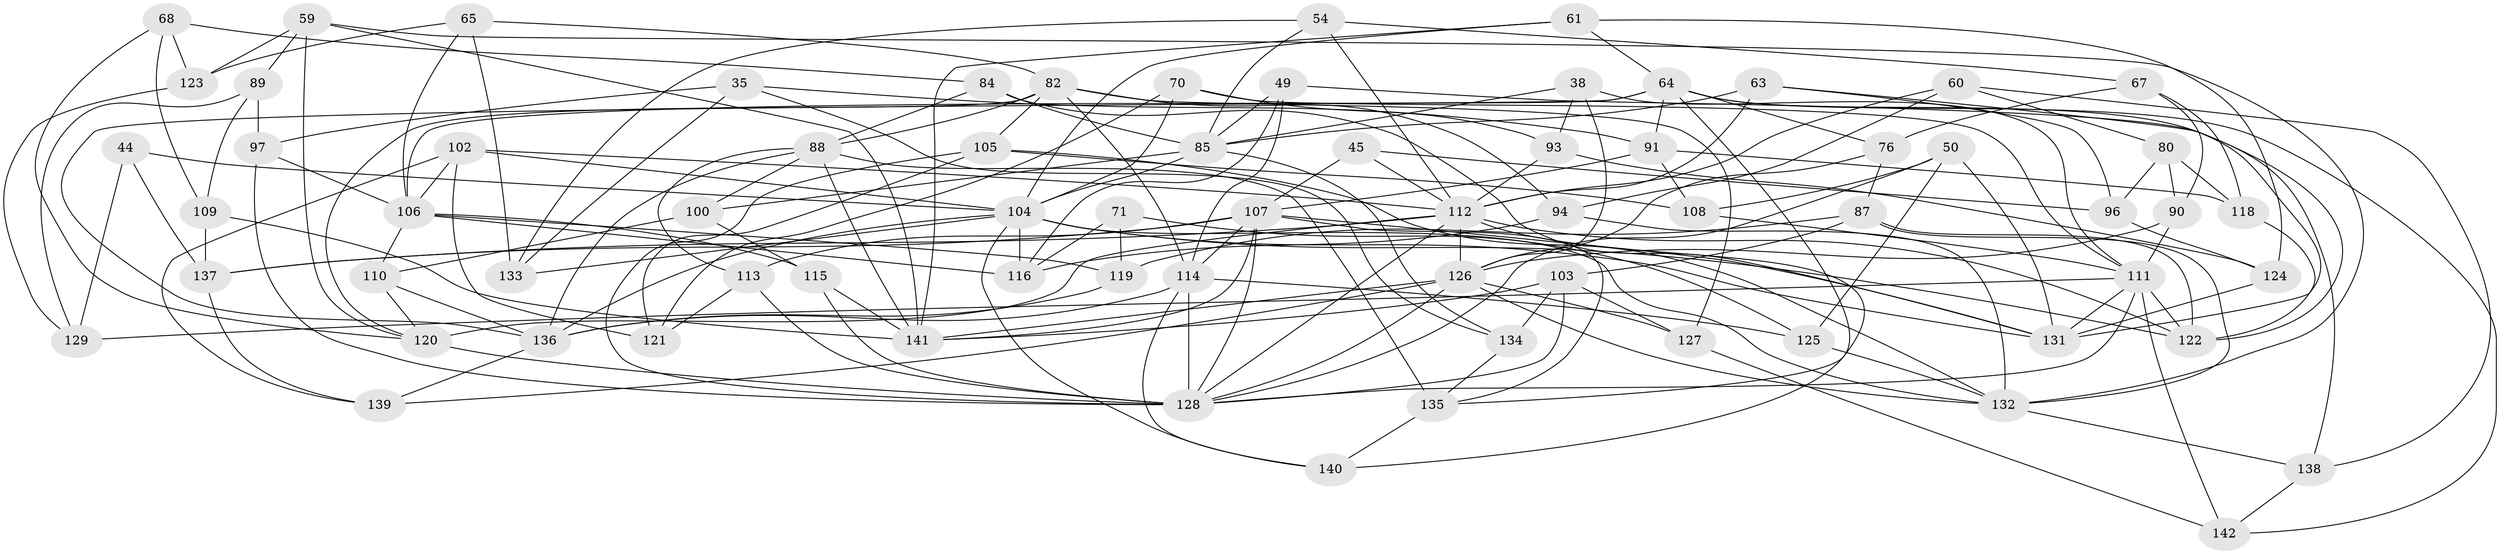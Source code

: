 // original degree distribution, {4: 1.0}
// Generated by graph-tools (version 1.1) at 2025/02/03/04/25 22:02:21]
// undirected, 71 vertices, 184 edges
graph export_dot {
graph [start="1"]
  node [color=gray90,style=filled];
  35;
  38;
  44;
  45;
  49;
  50 [super="+27"];
  54;
  59 [super="+21"];
  60;
  61;
  63;
  64 [super="+29"];
  65;
  67;
  68;
  70;
  71;
  76;
  80;
  82 [super="+11+66"];
  84;
  85 [super="+75"];
  87 [super="+16"];
  88 [super="+6+73"];
  89;
  90;
  91 [super="+25"];
  93;
  94;
  96;
  97;
  100;
  102 [super="+99"];
  103 [super="+98"];
  104 [super="+28+69+57"];
  105 [super="+92"];
  106 [super="+56"];
  107 [super="+24+32+101"];
  108 [super="+22"];
  109;
  110;
  111 [super="+58"];
  112 [super="+3+52+74"];
  113 [super="+12"];
  114 [super="+83+42+77"];
  115;
  116 [super="+41"];
  118;
  119 [super="+53"];
  120 [super="+10+62+95"];
  121;
  122 [super="+9+51"];
  123;
  124;
  125;
  126 [super="+20+47+46"];
  127;
  128 [super="+5+86+7+19+37+81"];
  129 [super="+39"];
  131 [super="+17"];
  132 [super="+34+78"];
  133;
  134;
  135 [super="+79"];
  136 [super="+1+36+72"];
  137 [super="+8"];
  138;
  139 [super="+117"];
  140;
  141 [super="+33+130"];
  142;
  35 -- 97;
  35 -- 133;
  35 -- 134;
  35 -- 91;
  38 -- 93;
  38 -- 111;
  38 -- 85;
  38 -- 126;
  44 -- 129 [weight=2];
  44 -- 137;
  44 -- 104;
  45 -- 96;
  45 -- 112;
  45 -- 107 [weight=2];
  49 -- 138;
  49 -- 116;
  49 -- 114;
  49 -- 85;
  50 -- 131 [weight=2];
  50 -- 125;
  50 -- 108 [weight=2];
  50 -- 128;
  54 -- 67;
  54 -- 133;
  54 -- 85;
  54 -- 112;
  59 -- 123;
  59 -- 120 [weight=2];
  59 -- 89;
  59 -- 141;
  59 -- 132;
  60 -- 138;
  60 -- 94;
  60 -- 80;
  60 -- 112;
  61 -- 124;
  61 -- 64;
  61 -- 104;
  61 -- 141;
  63 -- 96;
  63 -- 131;
  63 -- 112;
  63 -- 85;
  64 -- 142;
  64 -- 135;
  64 -- 136;
  64 -- 122;
  64 -- 91;
  64 -- 76;
  64 -- 106;
  65 -- 106;
  65 -- 123;
  65 -- 133;
  65 -- 82;
  67 -- 90;
  67 -- 118;
  67 -- 76;
  68 -- 123;
  68 -- 84;
  68 -- 109;
  68 -- 120;
  70 -- 93;
  70 -- 121;
  70 -- 104;
  70 -- 111;
  71 -- 119;
  71 -- 125;
  71 -- 116 [weight=2];
  76 -- 87;
  76 -- 126;
  80 -- 96;
  80 -- 90;
  80 -- 118;
  82 -- 88;
  82 -- 120;
  82 -- 114 [weight=2];
  82 -- 127;
  82 -- 94;
  82 -- 105;
  84 -- 88;
  84 -- 131;
  84 -- 85;
  85 -- 104;
  85 -- 134;
  85 -- 100;
  87 -- 122 [weight=2];
  87 -- 103;
  87 -- 119;
  87 -- 132;
  88 -- 136;
  88 -- 100;
  88 -- 135 [weight=2];
  88 -- 113;
  88 -- 141;
  89 -- 97;
  89 -- 109;
  89 -- 129;
  90 -- 126;
  90 -- 111;
  91 -- 108 [weight=2];
  91 -- 118;
  91 -- 107;
  93 -- 124;
  93 -- 112;
  94 -- 116;
  94 -- 132;
  96 -- 124;
  97 -- 128;
  97 -- 106;
  100 -- 115;
  100 -- 110;
  102 -- 112;
  102 -- 106;
  102 -- 104 [weight=2];
  102 -- 121;
  102 -- 139;
  103 -- 127;
  103 -- 141 [weight=2];
  103 -- 134;
  103 -- 128;
  104 -- 136 [weight=2];
  104 -- 131;
  104 -- 133;
  104 -- 140;
  104 -- 116;
  104 -- 122;
  104 -- 132;
  105 -- 121;
  105 -- 128 [weight=2];
  105 -- 108;
  105 -- 132;
  106 -- 110;
  106 -- 116;
  106 -- 115;
  106 -- 119;
  107 -- 135;
  107 -- 128;
  107 -- 137;
  107 -- 114;
  107 -- 113 [weight=3];
  107 -- 131;
  107 -- 141;
  108 -- 111;
  109 -- 141;
  109 -- 137;
  110 -- 136;
  110 -- 120;
  111 -- 129 [weight=2];
  111 -- 128;
  111 -- 131;
  111 -- 122;
  111 -- 142;
  112 -- 122 [weight=2];
  112 -- 120 [weight=2];
  112 -- 128;
  112 -- 137;
  112 -- 140;
  112 -- 126;
  113 -- 128;
  113 -- 121;
  114 -- 136;
  114 -- 128 [weight=3];
  114 -- 125;
  114 -- 140;
  115 -- 128;
  115 -- 141;
  118 -- 122;
  119 -- 136 [weight=3];
  120 -- 128 [weight=3];
  123 -- 129;
  124 -- 131;
  125 -- 132;
  126 -- 128 [weight=2];
  126 -- 139 [weight=2];
  126 -- 127;
  126 -- 141 [weight=2];
  126 -- 132;
  127 -- 142;
  132 -- 138;
  134 -- 135;
  135 -- 140;
  136 -- 139;
  137 -- 139 [weight=2];
  138 -- 142;
}
